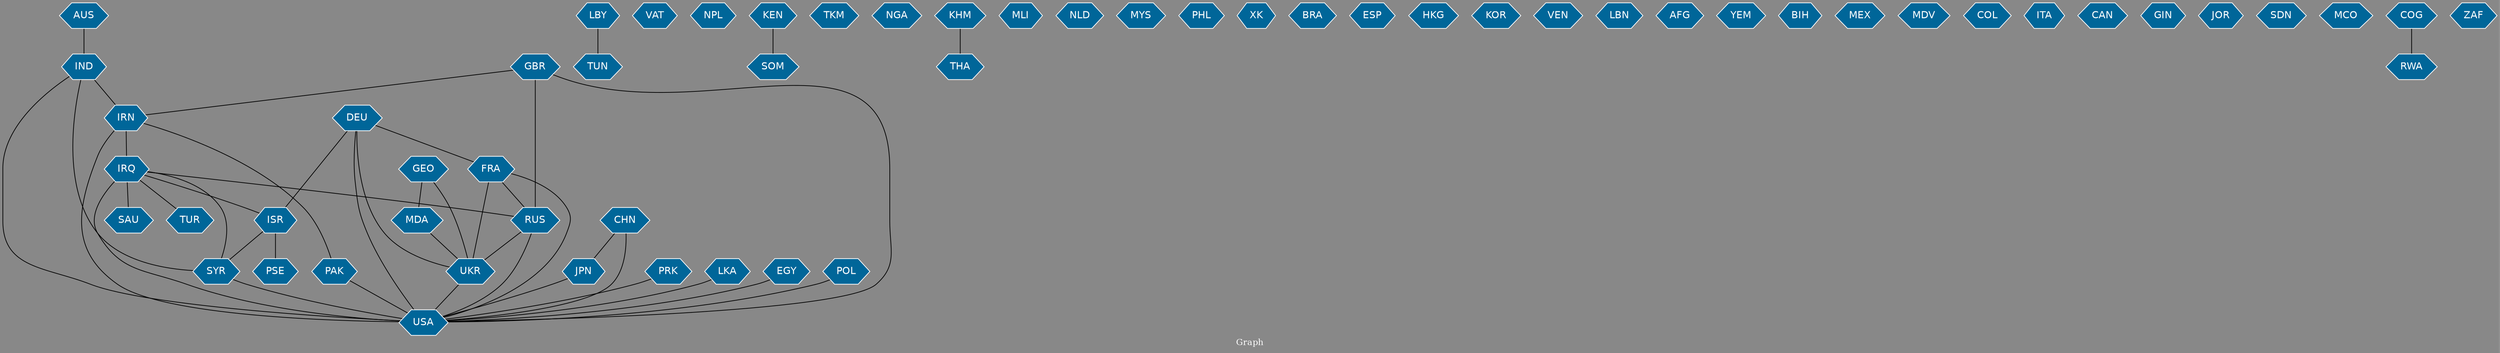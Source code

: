 // Countries together in item graph
graph {
	graph [bgcolor="#888888" fontcolor=white fontsize=12 label="Graph" outputorder=edgesfirst overlap=prism]
	node [color=white fillcolor="#006699" fontcolor=white fontname=Helvetica shape=hexagon style=filled]
	edge [arrowhead=open color=black fontcolor=white fontname=Courier fontsize=12]
		SYR [label=SYR]
		USA [label=USA]
		GBR [label=GBR]
		CHN [label=CHN]
		LBY [label=LBY]
		VAT [label=VAT]
		IRQ [label=IRQ]
		PRK [label=PRK]
		RUS [label=RUS]
		IRN [label=IRN]
		LKA [label=LKA]
		EGY [label=EGY]
		ISR [label=ISR]
		PSE [label=PSE]
		UKR [label=UKR]
		NPL [label=NPL]
		SOM [label=SOM]
		KEN [label=KEN]
		FRA [label=FRA]
		DEU [label=DEU]
		TKM [label=TKM]
		NGA [label=NGA]
		THA [label=THA]
		MLI [label=MLI]
		NLD [label=NLD]
		PAK [label=PAK]
		MYS [label=MYS]
		PHL [label=PHL]
		XK [label=XK]
		IND [label=IND]
		BRA [label=BRA]
		ESP [label=ESP]
		HKG [label=HKG]
		POL [label=POL]
		KOR [label=KOR]
		VEN [label=VEN]
		KHM [label=KHM]
		JPN [label=JPN]
		SAU [label=SAU]
		LBN [label=LBN]
		AFG [label=AFG]
		YEM [label=YEM]
		BIH [label=BIH]
		MEX [label=MEX]
		MDV [label=MDV]
		COL [label=COL]
		ITA [label=ITA]
		TUN [label=TUN]
		CAN [label=CAN]
		GIN [label=GIN]
		AUS [label=AUS]
		MDA [label=MDA]
		GEO [label=GEO]
		TUR [label=TUR]
		JOR [label=JOR]
		SDN [label=SDN]
		MCO [label=MCO]
		RWA [label=RWA]
		COG [label=COG]
		ZAF [label=ZAF]
			FRA -- USA [weight=1]
			DEU -- FRA [weight=1]
			DEU -- UKR [weight=1]
			ISR -- PSE [weight=9]
			JPN -- USA [weight=1]
			PAK -- USA [weight=3]
			CHN -- USA [weight=2]
			IRN -- IRQ [weight=2]
			ISR -- SYR [weight=3]
			SYR -- USA [weight=2]
			IRQ -- USA [weight=8]
			GBR -- IRN [weight=1]
			GEO -- MDA [weight=1]
			IND -- USA [weight=1]
			IRQ -- ISR [weight=1]
			KHM -- THA [weight=2]
			IND -- IRN [weight=1]
			IRQ -- RUS [weight=2]
			EGY -- USA [weight=1]
			AUS -- IND [weight=1]
			IND -- SYR [weight=1]
			CHN -- JPN [weight=3]
			RUS -- USA [weight=4]
			UKR -- USA [weight=5]
			RUS -- UKR [weight=12]
			IRQ -- SAU [weight=1]
			IRQ -- SYR [weight=3]
			FRA -- RUS [weight=1]
			IRN -- USA [weight=4]
			GEO -- UKR [weight=1]
			COG -- RWA [weight=2]
			MDA -- UKR [weight=1]
			DEU -- USA [weight=1]
			GBR -- RUS [weight=1]
			KEN -- SOM [weight=1]
			IRN -- PAK [weight=1]
			PRK -- USA [weight=2]
			IRQ -- TUR [weight=1]
			FRA -- UKR [weight=1]
			POL -- USA [weight=1]
			GBR -- USA [weight=1]
			LBY -- TUN [weight=1]
			DEU -- ISR [weight=1]
			LKA -- USA [weight=1]
}